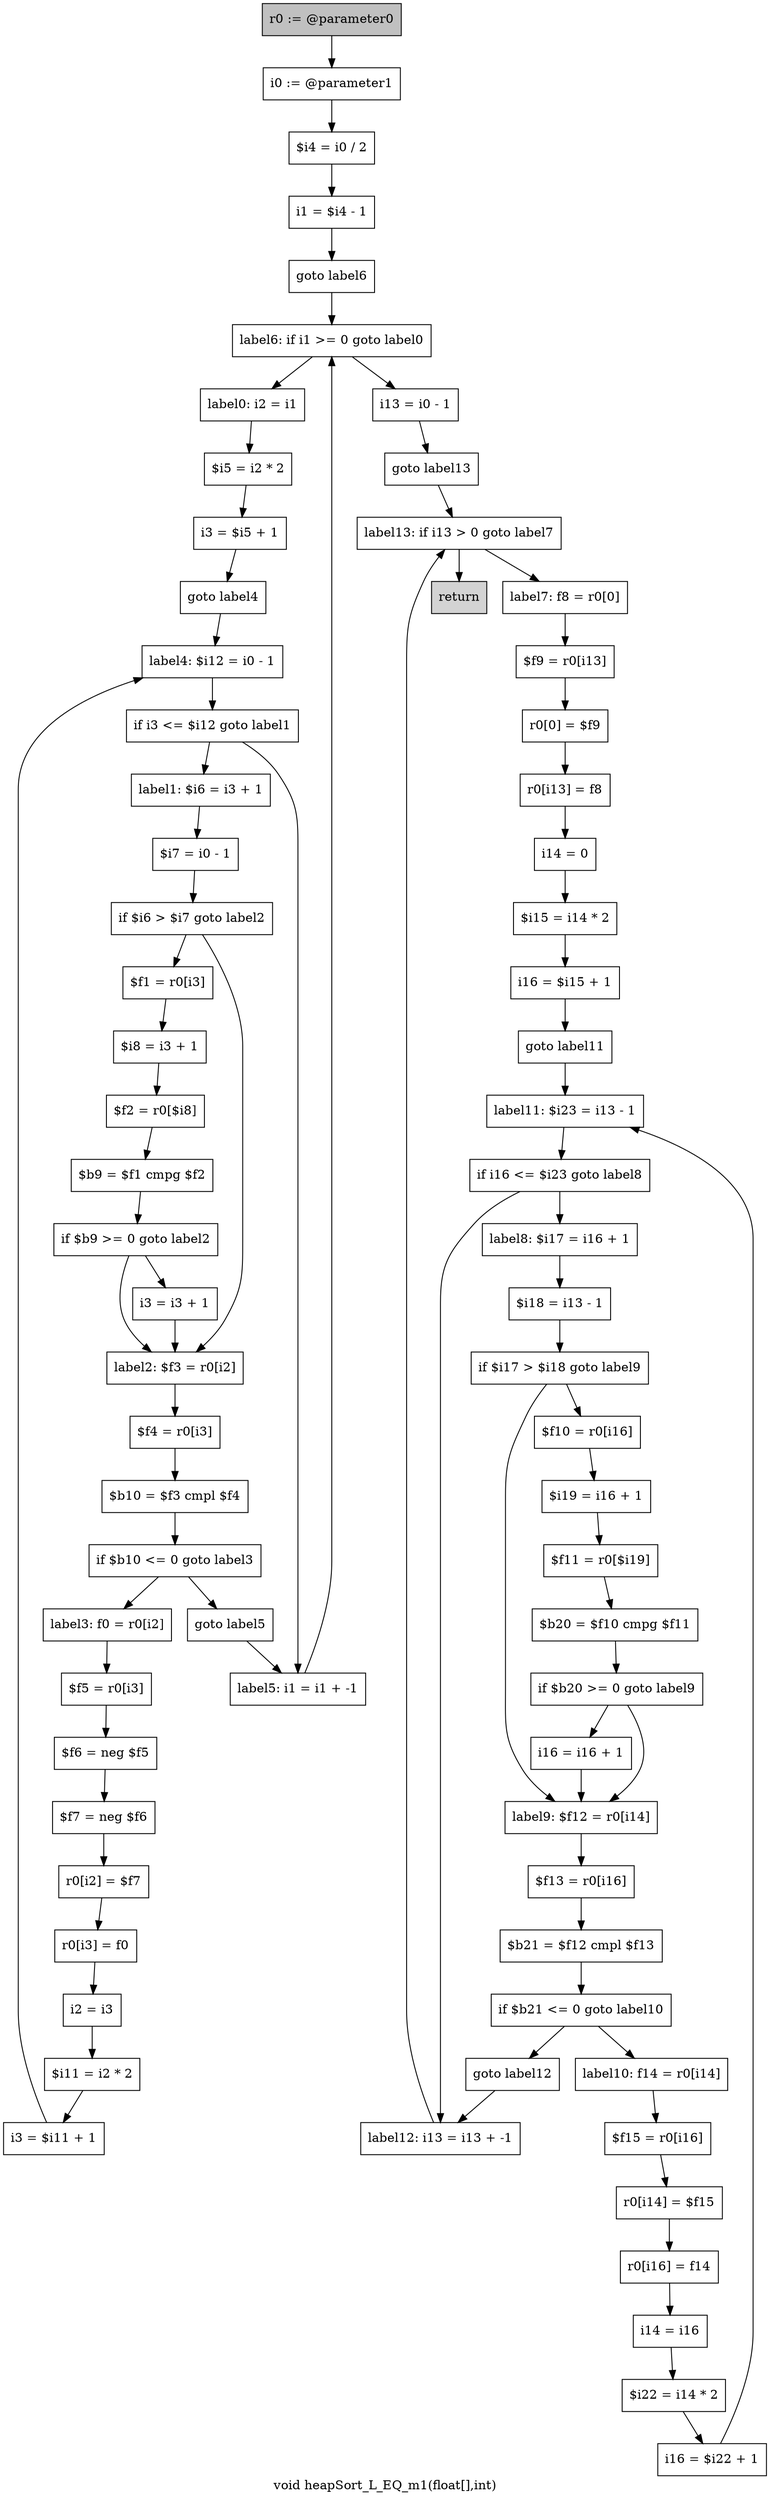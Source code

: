 digraph "void heapSort_L_EQ_m1(float[],int)" {
    label="void heapSort_L_EQ_m1(float[],int)";
    node [shape=box];
    "0" [style=filled,fillcolor=gray,label="r0 := @parameter0",];
    "1" [label="i0 := @parameter1",];
    "0"->"1";
    "2" [label="$i4 = i0 / 2",];
    "1"->"2";
    "3" [label="i1 = $i4 - 1",];
    "2"->"3";
    "4" [label="goto label6",];
    "3"->"4";
    "35" [label="label6: if i1 >= 0 goto label0",];
    "4"->"35";
    "5" [label="label0: i2 = i1",];
    "6" [label="$i5 = i2 * 2",];
    "5"->"6";
    "7" [label="i3 = $i5 + 1",];
    "6"->"7";
    "8" [label="goto label4",];
    "7"->"8";
    "32" [label="label4: $i12 = i0 - 1",];
    "8"->"32";
    "9" [label="label1: $i6 = i3 + 1",];
    "10" [label="$i7 = i0 - 1",];
    "9"->"10";
    "11" [label="if $i6 > $i7 goto label2",];
    "10"->"11";
    "12" [label="$f1 = r0[i3]",];
    "11"->"12";
    "18" [label="label2: $f3 = r0[i2]",];
    "11"->"18";
    "13" [label="$i8 = i3 + 1",];
    "12"->"13";
    "14" [label="$f2 = r0[$i8]",];
    "13"->"14";
    "15" [label="$b9 = $f1 cmpg $f2",];
    "14"->"15";
    "16" [label="if $b9 >= 0 goto label2",];
    "15"->"16";
    "17" [label="i3 = i3 + 1",];
    "16"->"17";
    "16"->"18";
    "17"->"18";
    "19" [label="$f4 = r0[i3]",];
    "18"->"19";
    "20" [label="$b10 = $f3 cmpl $f4",];
    "19"->"20";
    "21" [label="if $b10 <= 0 goto label3",];
    "20"->"21";
    "22" [label="goto label5",];
    "21"->"22";
    "23" [label="label3: f0 = r0[i2]",];
    "21"->"23";
    "34" [label="label5: i1 = i1 + -1",];
    "22"->"34";
    "24" [label="$f5 = r0[i3]",];
    "23"->"24";
    "25" [label="$f6 = neg $f5",];
    "24"->"25";
    "26" [label="$f7 = neg $f6",];
    "25"->"26";
    "27" [label="r0[i2] = $f7",];
    "26"->"27";
    "28" [label="r0[i3] = f0",];
    "27"->"28";
    "29" [label="i2 = i3",];
    "28"->"29";
    "30" [label="$i11 = i2 * 2",];
    "29"->"30";
    "31" [label="i3 = $i11 + 1",];
    "30"->"31";
    "31"->"32";
    "33" [label="if i3 <= $i12 goto label1",];
    "32"->"33";
    "33"->"9";
    "33"->"34";
    "34"->"35";
    "35"->"5";
    "36" [label="i13 = i0 - 1",];
    "35"->"36";
    "37" [label="goto label13",];
    "36"->"37";
    "70" [label="label13: if i13 > 0 goto label7",];
    "37"->"70";
    "38" [label="label7: f8 = r0[0]",];
    "39" [label="$f9 = r0[i13]",];
    "38"->"39";
    "40" [label="r0[0] = $f9",];
    "39"->"40";
    "41" [label="r0[i13] = f8",];
    "40"->"41";
    "42" [label="i14 = 0",];
    "41"->"42";
    "43" [label="$i15 = i14 * 2",];
    "42"->"43";
    "44" [label="i16 = $i15 + 1",];
    "43"->"44";
    "45" [label="goto label11",];
    "44"->"45";
    "67" [label="label11: $i23 = i13 - 1",];
    "45"->"67";
    "46" [label="label8: $i17 = i16 + 1",];
    "47" [label="$i18 = i13 - 1",];
    "46"->"47";
    "48" [label="if $i17 > $i18 goto label9",];
    "47"->"48";
    "49" [label="$f10 = r0[i16]",];
    "48"->"49";
    "55" [label="label9: $f12 = r0[i14]",];
    "48"->"55";
    "50" [label="$i19 = i16 + 1",];
    "49"->"50";
    "51" [label="$f11 = r0[$i19]",];
    "50"->"51";
    "52" [label="$b20 = $f10 cmpg $f11",];
    "51"->"52";
    "53" [label="if $b20 >= 0 goto label9",];
    "52"->"53";
    "54" [label="i16 = i16 + 1",];
    "53"->"54";
    "53"->"55";
    "54"->"55";
    "56" [label="$f13 = r0[i16]",];
    "55"->"56";
    "57" [label="$b21 = $f12 cmpl $f13",];
    "56"->"57";
    "58" [label="if $b21 <= 0 goto label10",];
    "57"->"58";
    "59" [label="goto label12",];
    "58"->"59";
    "60" [label="label10: f14 = r0[i14]",];
    "58"->"60";
    "69" [label="label12: i13 = i13 + -1",];
    "59"->"69";
    "61" [label="$f15 = r0[i16]",];
    "60"->"61";
    "62" [label="r0[i14] = $f15",];
    "61"->"62";
    "63" [label="r0[i16] = f14",];
    "62"->"63";
    "64" [label="i14 = i16",];
    "63"->"64";
    "65" [label="$i22 = i14 * 2",];
    "64"->"65";
    "66" [label="i16 = $i22 + 1",];
    "65"->"66";
    "66"->"67";
    "68" [label="if i16 <= $i23 goto label8",];
    "67"->"68";
    "68"->"46";
    "68"->"69";
    "69"->"70";
    "70"->"38";
    "71" [style=filled,fillcolor=lightgray,label="return",];
    "70"->"71";
}
